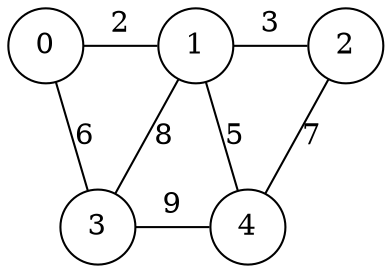 graph {
    node [shape="circle"];
    0 -- 1 [label="2"];
    1 -- 2 [label="3"];
    0 -- 3 [label="6"];
    1 -- 3 [label="8"];
    1 -- 4 [label="5"];
    2 -- 4 [label="7"];
    3 -- 4 [label="9"];

    { rank=same; 0 1 2}
    { rank=same; 3 4}
}